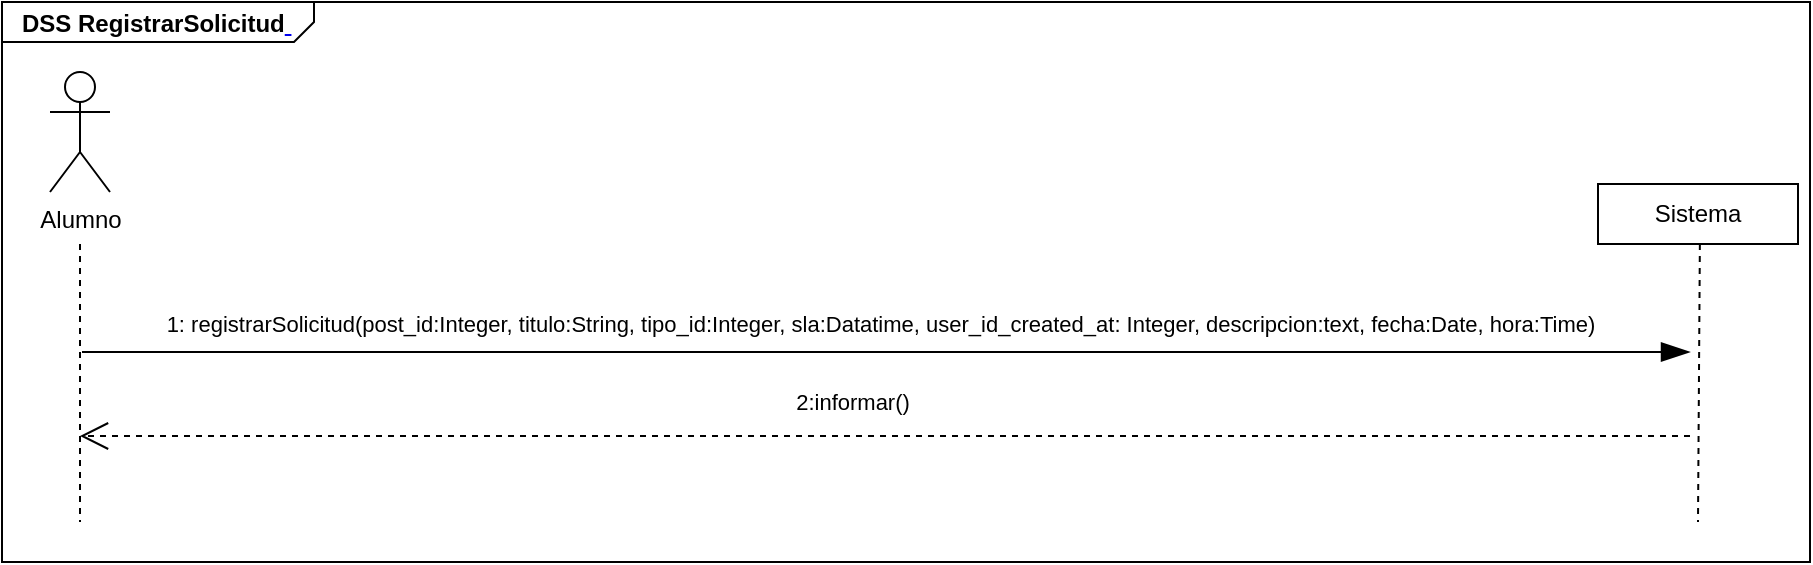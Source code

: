 <mxfile>
    <diagram id="QEM2A4WNLmK6N-8vBW7M" name="DSS RegistrarSolicitud - 01">
        <mxGraphModel dx="978" dy="329" grid="1" gridSize="10" guides="1" tooltips="1" connect="1" arrows="1" fold="1" page="1" pageScale="1" pageWidth="827" pageHeight="1169" math="0" shadow="0">
            <root>
                <mxCell id="0"/>
                <mxCell id="1" parent="0"/>
                <mxCell id="jfEhkZkhj-BCLyFV4Zr5-1" value="&lt;p style=&quot;margin: 0px ; margin-top: 4px ; margin-left: 10px ; text-align: left&quot;&gt;&lt;b&gt;DSS RegistrarSolicitud&lt;/b&gt;&lt;a style=&quot;background-color: initial;&quot; name=&quot;_Toc102614900&quot;&gt;&lt;b&gt;&lt;font color=&quot;#f0f0f0&quot;&gt;&amp;nbsp;&lt;/font&gt;&lt;/b&gt;&lt;/a&gt;&lt;/p&gt;" style="html=1;shape=mxgraph.sysml.package;labelX=156;html=1;overflow=fill;strokeWidth=1;recursiveResize=0;" vertex="1" parent="1">
                    <mxGeometry x="16" y="50" width="904" height="280" as="geometry"/>
                </mxCell>
                <mxCell id="jfEhkZkhj-BCLyFV4Zr5-2" value="Sistema" style="shape=rect;html=1;whiteSpace=wrap;align=center;" vertex="1" parent="1">
                    <mxGeometry x="814" y="141" width="100" height="30" as="geometry"/>
                </mxCell>
                <mxCell id="jfEhkZkhj-BCLyFV4Zr5-3" value="" style="edgeStyle=none;dashed=1;html=1;endArrow=none;" edge="1" parent="1">
                    <mxGeometry relative="1" as="geometry">
                        <mxPoint x="55" y="310" as="targetPoint"/>
                        <mxPoint x="55" y="171" as="sourcePoint"/>
                    </mxGeometry>
                </mxCell>
                <mxCell id="jfEhkZkhj-BCLyFV4Zr5-4" value="" style="edgeStyle=none;dashed=1;html=1;endArrow=none;" edge="1" parent="1">
                    <mxGeometry relative="1" as="geometry">
                        <mxPoint x="864" y="310" as="targetPoint"/>
                        <mxPoint x="864.936" y="171" as="sourcePoint"/>
                    </mxGeometry>
                </mxCell>
                <mxCell id="jfEhkZkhj-BCLyFV4Zr5-5" value="1: registrarSolicitud(post_id:Integer, titulo:String, tipo_id:Integer, sla:Datatime, user_id_created_at: Integer, descripcion:text, fecha:Date, hora:Time)" style="edgeStyle=none;html=1;endArrow=blockThin;verticalAlign=bottom;endSize=12;endFill=1;" edge="1" parent="1">
                    <mxGeometry x="-0.008" y="5" relative="1" as="geometry">
                        <mxPoint x="56" y="225" as="sourcePoint"/>
                        <mxPoint x="860" y="225" as="targetPoint"/>
                        <mxPoint as="offset"/>
                    </mxGeometry>
                </mxCell>
                <mxCell id="jfEhkZkhj-BCLyFV4Zr5-6" value="Alumno" style="shape=umlActor;verticalLabelPosition=bottom;verticalAlign=top;html=1;" vertex="1" parent="1">
                    <mxGeometry x="40" y="85" width="30" height="60" as="geometry"/>
                </mxCell>
                <mxCell id="jfEhkZkhj-BCLyFV4Zr5-7" value="" style="edgeStyle=none;html=1;endArrow=open;verticalAlign=bottom;endSize=12;endFill=0;dashed=1;" edge="1" parent="1">
                    <mxGeometry relative="1" as="geometry">
                        <mxPoint x="860" y="267" as="sourcePoint"/>
                        <mxPoint x="55" y="267" as="targetPoint"/>
                    </mxGeometry>
                </mxCell>
                <mxCell id="jfEhkZkhj-BCLyFV4Zr5-8" value="2:informar()" style="edgeLabel;html=1;align=center;verticalAlign=middle;resizable=0;points=[];" vertex="1" connectable="0" parent="jfEhkZkhj-BCLyFV4Zr5-7">
                    <mxGeometry x="-0.072" y="6" relative="1" as="geometry">
                        <mxPoint x="-46" y="-23" as="offset"/>
                    </mxGeometry>
                </mxCell>
            </root>
        </mxGraphModel>
    </diagram>
    <diagram id="00Ulyf1vx9nboWatY4Qj" name="DSS AtenderSolicitud - 02">
        <mxGraphModel dx="978" dy="329" grid="1" gridSize="10" guides="1" tooltips="1" connect="1" arrows="1" fold="1" page="1" pageScale="1" pageWidth="827" pageHeight="1169" math="0" shadow="0">
            <root>
                <mxCell id="KoKHNJKuFNgPaiHsPCzB-0"/>
                <mxCell id="KoKHNJKuFNgPaiHsPCzB-1" parent="KoKHNJKuFNgPaiHsPCzB-0"/>
                <mxCell id="TMHp3bomFhbl0g3YT_ks-0" value="&lt;p style=&quot;margin: 0px ; margin-top: 4px ; margin-left: 10px ; text-align: left&quot;&gt;&lt;b&gt;DSS AtenderSolicitud&lt;/b&gt;&lt;/p&gt;" style="html=1;shape=mxgraph.sysml.package;labelX=155.76;html=1;overflow=fill;strokeWidth=1;recursiveResize=0;" parent="KoKHNJKuFNgPaiHsPCzB-1" vertex="1">
                    <mxGeometry x="20" y="30" width="651" height="250" as="geometry"/>
                </mxCell>
                <mxCell id="TMHp3bomFhbl0g3YT_ks-1" value="Sistema" style="shape=rect;html=1;whiteSpace=wrap;align=center;" parent="KoKHNJKuFNgPaiHsPCzB-1" vertex="1">
                    <mxGeometry x="552" y="120" width="100" height="30" as="geometry"/>
                </mxCell>
                <mxCell id="TMHp3bomFhbl0g3YT_ks-2" value="" style="edgeStyle=none;dashed=1;html=1;endArrow=none;" parent="KoKHNJKuFNgPaiHsPCzB-1" edge="1">
                    <mxGeometry relative="1" as="geometry">
                        <mxPoint x="69" y="260" as="targetPoint"/>
                        <mxPoint x="69" y="150" as="sourcePoint"/>
                    </mxGeometry>
                </mxCell>
                <mxCell id="TMHp3bomFhbl0g3YT_ks-3" value="" style="edgeStyle=none;dashed=1;html=1;endArrow=none;" parent="KoKHNJKuFNgPaiHsPCzB-1" edge="1">
                    <mxGeometry relative="1" as="geometry">
                        <mxPoint x="599" y="250" as="targetPoint"/>
                        <mxPoint x="599" y="150" as="sourcePoint"/>
                    </mxGeometry>
                </mxCell>
                <mxCell id="TMHp3bomFhbl0g3YT_ks-8" value="Empleado" style="shape=umlActor;verticalLabelPosition=bottom;verticalAlign=top;html=1;" parent="KoKHNJKuFNgPaiHsPCzB-1" vertex="1">
                    <mxGeometry x="54" y="64" width="30" height="60" as="geometry"/>
                </mxCell>
                <mxCell id="TMHp3bomFhbl0g3YT_ks-9" value="" style="edgeStyle=none;html=1;endArrow=open;verticalAlign=bottom;endSize=12;endFill=0;dashed=1;" parent="KoKHNJKuFNgPaiHsPCzB-1" edge="1">
                    <mxGeometry relative="1" as="geometry">
                        <mxPoint x="600" y="218" as="sourcePoint"/>
                        <mxPoint x="69" y="218" as="targetPoint"/>
                    </mxGeometry>
                </mxCell>
                <mxCell id="TMHp3bomFhbl0g3YT_ks-10" value="2:informar()" style="edgeLabel;html=1;align=center;verticalAlign=middle;resizable=0;points=[];" parent="TMHp3bomFhbl0g3YT_ks-9" vertex="1" connectable="0">
                    <mxGeometry x="-0.072" y="6" relative="1" as="geometry">
                        <mxPoint x="-12" y="-18" as="offset"/>
                    </mxGeometry>
                </mxCell>
                <mxCell id="zEbmMnBTPaY1AK33ookO-4" value="1: atenderSolicitud(post_id, user_id_updated_at, fecha, hora)" style="edgeStyle=none;html=1;endArrow=blockThin;verticalAlign=bottom;endSize=12;endFill=1;" parent="KoKHNJKuFNgPaiHsPCzB-1" edge="1">
                    <mxGeometry x="0.013" relative="1" as="geometry">
                        <mxPoint x="70" y="185" as="sourcePoint"/>
                        <mxPoint x="601" y="185" as="targetPoint"/>
                        <mxPoint as="offset"/>
                    </mxGeometry>
                </mxCell>
            </root>
        </mxGraphModel>
    </diagram>
    <diagram id="qmykuuKNq3ANcERR6IvC" name="DSS RechazarSolicitud - 03">
        <mxGraphModel dx="978" dy="329" grid="1" gridSize="10" guides="1" tooltips="1" connect="1" arrows="1" fold="1" page="1" pageScale="1" pageWidth="827" pageHeight="1169" math="0" shadow="0">
            <root>
                <mxCell id="0"/>
                <mxCell id="1" parent="0"/>
                <mxCell id="jUKXJPurXIn5vbU_nUgC-1" value="&lt;p style=&quot;margin: 0px ; margin-top: 4px ; margin-left: 10px ; text-align: left&quot;&gt;&lt;b&gt;DSS RechazarSolicitud&lt;/b&gt;&lt;/p&gt;" style="html=1;shape=mxgraph.sysml.package;labelX=155.76;html=1;overflow=fill;strokeWidth=1;recursiveResize=0;" vertex="1" parent="1">
                    <mxGeometry x="20" y="30" width="651" height="250" as="geometry"/>
                </mxCell>
                <mxCell id="jUKXJPurXIn5vbU_nUgC-2" value="Sistema" style="shape=rect;html=1;whiteSpace=wrap;align=center;" vertex="1" parent="1">
                    <mxGeometry x="552" y="120" width="100" height="30" as="geometry"/>
                </mxCell>
                <mxCell id="jUKXJPurXIn5vbU_nUgC-3" value="" style="edgeStyle=none;dashed=1;html=1;endArrow=none;" edge="1" parent="1">
                    <mxGeometry relative="1" as="geometry">
                        <mxPoint x="69" y="260" as="targetPoint"/>
                        <mxPoint x="69" y="150" as="sourcePoint"/>
                    </mxGeometry>
                </mxCell>
                <mxCell id="jUKXJPurXIn5vbU_nUgC-4" value="" style="edgeStyle=none;dashed=1;html=1;endArrow=none;" edge="1" parent="1">
                    <mxGeometry relative="1" as="geometry">
                        <mxPoint x="599" y="250" as="targetPoint"/>
                        <mxPoint x="599" y="150" as="sourcePoint"/>
                    </mxGeometry>
                </mxCell>
                <mxCell id="jUKXJPurXIn5vbU_nUgC-5" value="Empleado" style="shape=umlActor;verticalLabelPosition=bottom;verticalAlign=top;html=1;" vertex="1" parent="1">
                    <mxGeometry x="54" y="64" width="30" height="60" as="geometry"/>
                </mxCell>
                <mxCell id="jUKXJPurXIn5vbU_nUgC-6" value="" style="edgeStyle=none;html=1;endArrow=open;verticalAlign=bottom;endSize=12;endFill=0;dashed=1;" edge="1" parent="1">
                    <mxGeometry relative="1" as="geometry">
                        <mxPoint x="600" y="218" as="sourcePoint"/>
                        <mxPoint x="69" y="218" as="targetPoint"/>
                    </mxGeometry>
                </mxCell>
                <mxCell id="jUKXJPurXIn5vbU_nUgC-7" value="2:informar()" style="edgeLabel;html=1;align=center;verticalAlign=middle;resizable=0;points=[];" vertex="1" connectable="0" parent="jUKXJPurXIn5vbU_nUgC-6">
                    <mxGeometry x="-0.072" y="6" relative="1" as="geometry">
                        <mxPoint x="-12" y="-18" as="offset"/>
                    </mxGeometry>
                </mxCell>
                <mxCell id="jUKXJPurXIn5vbU_nUgC-8" value="1: rechazarSolicitud(post_id, user_id_updated_at, observacion, fecha, hora)" style="edgeStyle=none;html=1;endArrow=blockThin;verticalAlign=bottom;endSize=12;endFill=1;" edge="1" parent="1">
                    <mxGeometry x="0.013" relative="1" as="geometry">
                        <mxPoint x="70" y="185" as="sourcePoint"/>
                        <mxPoint x="601" y="185" as="targetPoint"/>
                        <mxPoint as="offset"/>
                    </mxGeometry>
                </mxCell>
            </root>
        </mxGraphModel>
    </diagram>
    <diagram id="JsvHAZJFXZokmGTcRXBu" name="DSS RegistrarIncidencia - 04">
        <mxGraphModel dx="978" dy="329" grid="1" gridSize="10" guides="1" tooltips="1" connect="1" arrows="1" fold="1" page="1" pageScale="1" pageWidth="827" pageHeight="1169" math="0" shadow="0">
            <root>
                <mxCell id="0"/>
                <mxCell id="1" parent="0"/>
                <mxCell id="65" value="&lt;p style=&quot;margin: 0px ; margin-top: 4px ; margin-left: 10px ; text-align: left&quot;&gt;&lt;b&gt;DSS RegistrarIncidencia&lt;/b&gt;&lt;/p&gt;&lt;a name=&quot;_Toc102614900&quot;&gt;&lt;/a&gt;&lt;div style=&quot;text-align: left&quot;&gt;&lt;a name=&quot;_Toc102614900&quot;&gt;&lt;/a&gt;&lt;a name=&quot;_Toc102614900&quot;&gt;&lt;b&gt;&lt;font color=&quot;#f0f0f0&quot;&gt;&amp;nbsp;&lt;/font&gt;&lt;/b&gt;&lt;/a&gt;&lt;/div&gt;" style="html=1;shape=mxgraph.sysml.package;labelX=156;html=1;overflow=fill;strokeWidth=1;recursiveResize=0;" parent="1" vertex="1">
                    <mxGeometry x="16" y="50" width="904" height="280" as="geometry"/>
                </mxCell>
                <mxCell id="30" value="Sistema" style="shape=rect;html=1;whiteSpace=wrap;align=center;" parent="1" vertex="1">
                    <mxGeometry x="814" y="141" width="100" height="30" as="geometry"/>
                </mxCell>
                <mxCell id="31" value="" style="edgeStyle=none;dashed=1;html=1;endArrow=none;" parent="1" edge="1">
                    <mxGeometry relative="1" as="geometry">
                        <mxPoint x="55" y="310" as="targetPoint"/>
                        <mxPoint x="55" y="171" as="sourcePoint"/>
                    </mxGeometry>
                </mxCell>
                <mxCell id="32" value="" style="edgeStyle=none;dashed=1;html=1;endArrow=none;" parent="1" edge="1">
                    <mxGeometry relative="1" as="geometry">
                        <mxPoint x="864" y="310" as="targetPoint"/>
                        <mxPoint x="864.936" y="171" as="sourcePoint"/>
                    </mxGeometry>
                </mxCell>
                <mxCell id="34" value="1: registrarIncidencia(post_id, tipo_id, prioridad_id, servicio_id, activo_id, user_id_updated_at, respuesta:text, fecha, hora)" style="edgeStyle=none;html=1;endArrow=blockThin;verticalAlign=bottom;endSize=12;endFill=1;" parent="1" edge="1">
                    <mxGeometry x="-0.008" y="5" relative="1" as="geometry">
                        <mxPoint x="56" y="225" as="sourcePoint"/>
                        <mxPoint x="860" y="225" as="targetPoint"/>
                        <mxPoint as="offset"/>
                    </mxGeometry>
                </mxCell>
                <mxCell id="36" value="Empleado" style="shape=umlActor;verticalLabelPosition=bottom;verticalAlign=top;html=1;" parent="1" vertex="1">
                    <mxGeometry x="40" y="85" width="30" height="60" as="geometry"/>
                </mxCell>
                <mxCell id="76" value="" style="edgeStyle=none;html=1;endArrow=open;verticalAlign=bottom;endSize=12;endFill=0;dashed=1;" parent="1" edge="1">
                    <mxGeometry relative="1" as="geometry">
                        <mxPoint x="860" y="267" as="sourcePoint"/>
                        <mxPoint x="55" y="267" as="targetPoint"/>
                    </mxGeometry>
                </mxCell>
                <mxCell id="77" value="2:informar()" style="edgeLabel;html=1;align=center;verticalAlign=middle;resizable=0;points=[];" parent="76" vertex="1" connectable="0">
                    <mxGeometry x="-0.072" y="6" relative="1" as="geometry">
                        <mxPoint x="-46" y="-23" as="offset"/>
                    </mxGeometry>
                </mxCell>
            </root>
        </mxGraphModel>
    </diagram>
    <diagram id="jjQ1TYudQfb7McP52Amw" name="DSS DerivarIncidencia - 05">
        <mxGraphModel dx="978" dy="329" grid="1" gridSize="10" guides="1" tooltips="1" connect="1" arrows="1" fold="1" page="1" pageScale="1" pageWidth="827" pageHeight="1169" math="0" shadow="0">
            <root>
                <mxCell id="4Sn4bANqFM-HlKYuXl23-0"/>
                <mxCell id="4Sn4bANqFM-HlKYuXl23-1" parent="4Sn4bANqFM-HlKYuXl23-0"/>
                <mxCell id="oboDwFnPcoWEmigdJIHS-0" value="&lt;p style=&quot;margin: 0px ; margin-top: 4px ; margin-left: 10px ; text-align: left&quot;&gt;&lt;b&gt;DSS DerivarIncidencia&lt;/b&gt;&lt;/p&gt;" style="html=1;shape=mxgraph.sysml.package;labelX=155.76;html=1;overflow=fill;strokeWidth=1;recursiveResize=0;" parent="4Sn4bANqFM-HlKYuXl23-1" vertex="1">
                    <mxGeometry x="20" y="29" width="700" height="251" as="geometry"/>
                </mxCell>
                <mxCell id="oboDwFnPcoWEmigdJIHS-1" value="Sistema" style="shape=rect;html=1;whiteSpace=wrap;align=center;" parent="4Sn4bANqFM-HlKYuXl23-1" vertex="1">
                    <mxGeometry x="596" y="120" width="100" height="30" as="geometry"/>
                </mxCell>
                <mxCell id="oboDwFnPcoWEmigdJIHS-2" value="" style="edgeStyle=none;dashed=1;html=1;endArrow=none;" parent="4Sn4bANqFM-HlKYuXl23-1" edge="1">
                    <mxGeometry relative="1" as="geometry">
                        <mxPoint x="69" y="250" as="targetPoint"/>
                        <mxPoint x="69" y="150" as="sourcePoint"/>
                    </mxGeometry>
                </mxCell>
                <mxCell id="oboDwFnPcoWEmigdJIHS-3" value="" style="edgeStyle=none;dashed=1;html=1;endArrow=none;" parent="4Sn4bANqFM-HlKYuXl23-1" edge="1">
                    <mxGeometry relative="1" as="geometry">
                        <mxPoint x="643" y="260" as="targetPoint"/>
                        <mxPoint x="643" y="150" as="sourcePoint"/>
                    </mxGeometry>
                </mxCell>
                <mxCell id="oboDwFnPcoWEmigdJIHS-8" value="Empleado" style="shape=umlActor;verticalLabelPosition=bottom;verticalAlign=top;html=1;" parent="4Sn4bANqFM-HlKYuXl23-1" vertex="1">
                    <mxGeometry x="54" y="64" width="30" height="60" as="geometry"/>
                </mxCell>
                <mxCell id="oboDwFnPcoWEmigdJIHS-14" value="1: derivarIncidencia(post_id,user_id_updated_at, user_id_asignated_at:List&amp;lt;user&amp;gt;, observacion, fecha, hora)" style="edgeStyle=none;html=1;endArrow=blockThin;verticalAlign=bottom;endSize=12;endFill=1;" parent="4Sn4bANqFM-HlKYuXl23-1" edge="1">
                    <mxGeometry x="0.012" relative="1" as="geometry">
                        <mxPoint x="70" y="180" as="sourcePoint"/>
                        <mxPoint x="640" y="180" as="targetPoint"/>
                        <mxPoint as="offset"/>
                    </mxGeometry>
                </mxCell>
                <mxCell id="BaZo4jaONpzI4SVaEUn8-0" value="" style="edgeStyle=none;html=1;endArrow=open;verticalAlign=bottom;endSize=12;endFill=0;dashed=1;" parent="4Sn4bANqFM-HlKYuXl23-1" edge="1">
                    <mxGeometry relative="1" as="geometry">
                        <mxPoint x="640" y="218" as="sourcePoint"/>
                        <mxPoint x="69" y="218" as="targetPoint"/>
                    </mxGeometry>
                </mxCell>
                <mxCell id="BaZo4jaONpzI4SVaEUn8-1" value="2:informar()" style="edgeLabel;html=1;align=center;verticalAlign=middle;resizable=0;points=[];" parent="BaZo4jaONpzI4SVaEUn8-0" vertex="1" connectable="0">
                    <mxGeometry x="-0.072" y="6" relative="1" as="geometry">
                        <mxPoint x="-12" y="-18" as="offset"/>
                    </mxGeometry>
                </mxCell>
            </root>
        </mxGraphModel>
    </diagram>
    <diagram id="vAVcp4_MNVb-miPnHrm5" name="DSS CerrarIncidencia - 06">
        <mxGraphModel dx="978" dy="329" grid="1" gridSize="10" guides="1" tooltips="1" connect="1" arrows="1" fold="1" page="1" pageScale="1" pageWidth="827" pageHeight="1169" math="0" shadow="0">
            <root>
                <mxCell id="dEFuNKq9khf6tg7I1ABj-0"/>
                <mxCell id="dEFuNKq9khf6tg7I1ABj-1" parent="dEFuNKq9khf6tg7I1ABj-0"/>
                <mxCell id="NmwJvuDsfwD3kdw9BSta-0" value="&lt;p style=&quot;margin: 0px ; margin-top: 4px ; margin-left: 10px ; text-align: left&quot;&gt;&lt;b&gt;DSS CerrarIncidencia&lt;/b&gt;&lt;/p&gt;" style="html=1;shape=mxgraph.sysml.package;labelX=155.76;html=1;overflow=fill;strokeWidth=1;recursiveResize=0;" vertex="1" parent="dEFuNKq9khf6tg7I1ABj-1">
                    <mxGeometry x="20" y="29" width="651" height="251" as="geometry"/>
                </mxCell>
                <mxCell id="NmwJvuDsfwD3kdw9BSta-1" value="Sistema" style="shape=rect;html=1;whiteSpace=wrap;align=center;" vertex="1" parent="dEFuNKq9khf6tg7I1ABj-1">
                    <mxGeometry x="552" y="120" width="100" height="30" as="geometry"/>
                </mxCell>
                <mxCell id="NmwJvuDsfwD3kdw9BSta-2" value="" style="edgeStyle=none;dashed=1;html=1;endArrow=none;" edge="1" parent="dEFuNKq9khf6tg7I1ABj-1">
                    <mxGeometry relative="1" as="geometry">
                        <mxPoint x="69" y="250" as="targetPoint"/>
                        <mxPoint x="69" y="150" as="sourcePoint"/>
                    </mxGeometry>
                </mxCell>
                <mxCell id="NmwJvuDsfwD3kdw9BSta-3" value="" style="edgeStyle=none;dashed=1;html=1;endArrow=none;" edge="1" parent="dEFuNKq9khf6tg7I1ABj-1">
                    <mxGeometry relative="1" as="geometry">
                        <mxPoint x="599" y="260" as="targetPoint"/>
                        <mxPoint x="599" y="150" as="sourcePoint"/>
                    </mxGeometry>
                </mxCell>
                <mxCell id="NmwJvuDsfwD3kdw9BSta-4" value="Empleado" style="shape=umlActor;verticalLabelPosition=bottom;verticalAlign=top;html=1;" vertex="1" parent="dEFuNKq9khf6tg7I1ABj-1">
                    <mxGeometry x="54" y="64" width="30" height="60" as="geometry"/>
                </mxCell>
                <mxCell id="NmwJvuDsfwD3kdw9BSta-5" value="1: cerrarIncidencia(post_id, user_id_updateted_at, observacion, fecha, hora)" style="edgeStyle=none;html=1;endArrow=blockThin;verticalAlign=bottom;endSize=12;endFill=1;" edge="1" parent="dEFuNKq9khf6tg7I1ABj-1">
                    <mxGeometry x="0.012" relative="1" as="geometry">
                        <mxPoint x="70" y="180" as="sourcePoint"/>
                        <mxPoint x="601" y="180" as="targetPoint"/>
                        <mxPoint as="offset"/>
                    </mxGeometry>
                </mxCell>
                <mxCell id="NmwJvuDsfwD3kdw9BSta-6" value="" style="edgeStyle=none;html=1;endArrow=open;verticalAlign=bottom;endSize=12;endFill=0;dashed=1;" edge="1" parent="dEFuNKq9khf6tg7I1ABj-1">
                    <mxGeometry relative="1" as="geometry">
                        <mxPoint x="600" y="218" as="sourcePoint"/>
                        <mxPoint x="69" y="218" as="targetPoint"/>
                    </mxGeometry>
                </mxCell>
                <mxCell id="NmwJvuDsfwD3kdw9BSta-7" value="2:informar()" style="edgeLabel;html=1;align=center;verticalAlign=middle;resizable=0;points=[];" vertex="1" connectable="0" parent="NmwJvuDsfwD3kdw9BSta-6">
                    <mxGeometry x="-0.072" y="6" relative="1" as="geometry">
                        <mxPoint x="-12" y="-18" as="offset"/>
                    </mxGeometry>
                </mxCell>
                <mxCell id="NmwJvuDsfwD3kdw9BSta-8" value="" style="edgeStyle=none;html=1;endArrow=open;verticalAlign=bottom;endSize=12;endFill=0;dashed=1;" edge="1" parent="dEFuNKq9khf6tg7I1ABj-1">
                    <mxGeometry relative="1" as="geometry">
                        <mxPoint x="600" y="218" as="sourcePoint"/>
                        <mxPoint x="69" y="218" as="targetPoint"/>
                        <Array as="points">
                            <mxPoint x="350" y="218"/>
                        </Array>
                    </mxGeometry>
                </mxCell>
                <mxCell id="NmwJvuDsfwD3kdw9BSta-9" value="2:informar()" style="edgeLabel;html=1;align=center;verticalAlign=middle;resizable=0;points=[];" vertex="1" connectable="0" parent="NmwJvuDsfwD3kdw9BSta-8">
                    <mxGeometry x="-0.072" y="6" relative="1" as="geometry">
                        <mxPoint x="-12" y="-18" as="offset"/>
                    </mxGeometry>
                </mxCell>
            </root>
        </mxGraphModel>
    </diagram>
</mxfile>